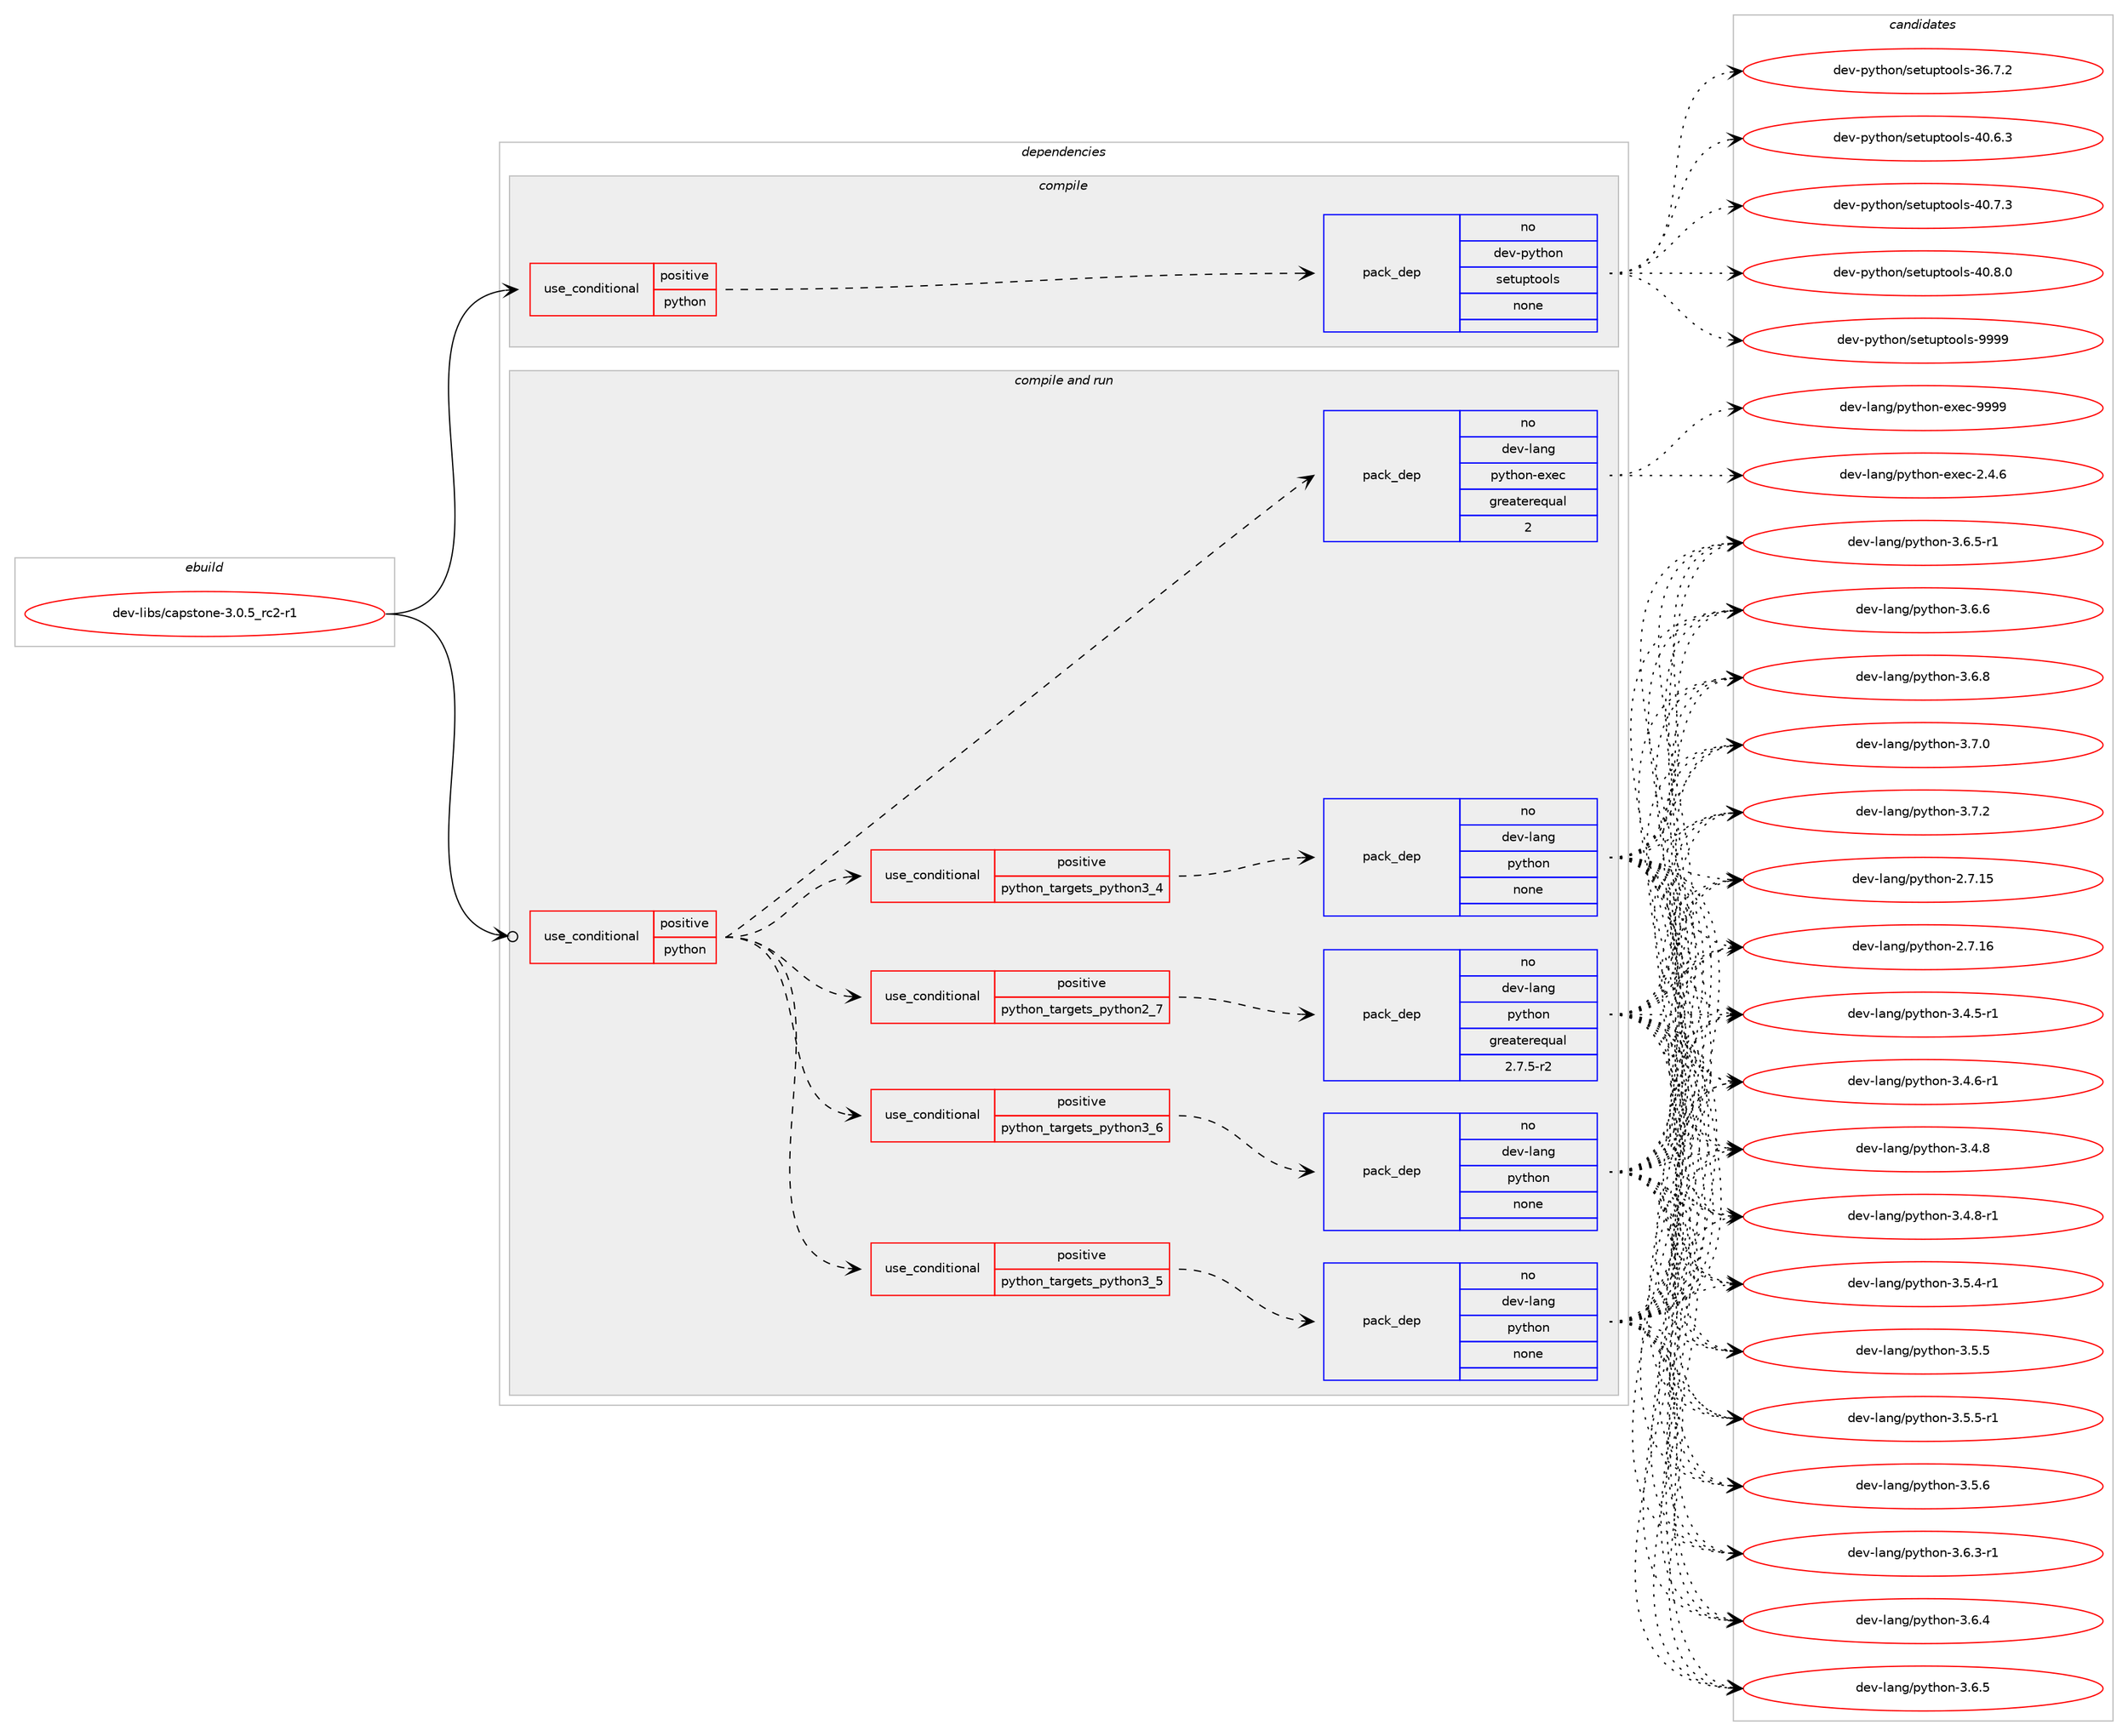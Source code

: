 digraph prolog {

# *************
# Graph options
# *************

newrank=true;
concentrate=true;
compound=true;
graph [rankdir=LR,fontname=Helvetica,fontsize=10,ranksep=1.5];#, ranksep=2.5, nodesep=0.2];
edge  [arrowhead=vee];
node  [fontname=Helvetica,fontsize=10];

# **********
# The ebuild
# **********

subgraph cluster_leftcol {
color=gray;
rank=same;
label=<<i>ebuild</i>>;
id [label="dev-libs/capstone-3.0.5_rc2-r1", color=red, width=4, href="../dev-libs/capstone-3.0.5_rc2-r1.svg"];
}

# ****************
# The dependencies
# ****************

subgraph cluster_midcol {
color=gray;
label=<<i>dependencies</i>>;
subgraph cluster_compile {
fillcolor="#eeeeee";
style=filled;
label=<<i>compile</i>>;
subgraph cond365366 {
dependency1364682 [label=<<TABLE BORDER="0" CELLBORDER="1" CELLSPACING="0" CELLPADDING="4"><TR><TD ROWSPAN="3" CELLPADDING="10">use_conditional</TD></TR><TR><TD>positive</TD></TR><TR><TD>python</TD></TR></TABLE>>, shape=none, color=red];
subgraph pack976649 {
dependency1364683 [label=<<TABLE BORDER="0" CELLBORDER="1" CELLSPACING="0" CELLPADDING="4" WIDTH="220"><TR><TD ROWSPAN="6" CELLPADDING="30">pack_dep</TD></TR><TR><TD WIDTH="110">no</TD></TR><TR><TD>dev-python</TD></TR><TR><TD>setuptools</TD></TR><TR><TD>none</TD></TR><TR><TD></TD></TR></TABLE>>, shape=none, color=blue];
}
dependency1364682:e -> dependency1364683:w [weight=20,style="dashed",arrowhead="vee"];
}
id:e -> dependency1364682:w [weight=20,style="solid",arrowhead="vee"];
}
subgraph cluster_compileandrun {
fillcolor="#eeeeee";
style=filled;
label=<<i>compile and run</i>>;
subgraph cond365367 {
dependency1364684 [label=<<TABLE BORDER="0" CELLBORDER="1" CELLSPACING="0" CELLPADDING="4"><TR><TD ROWSPAN="3" CELLPADDING="10">use_conditional</TD></TR><TR><TD>positive</TD></TR><TR><TD>python</TD></TR></TABLE>>, shape=none, color=red];
subgraph cond365368 {
dependency1364685 [label=<<TABLE BORDER="0" CELLBORDER="1" CELLSPACING="0" CELLPADDING="4"><TR><TD ROWSPAN="3" CELLPADDING="10">use_conditional</TD></TR><TR><TD>positive</TD></TR><TR><TD>python_targets_python2_7</TD></TR></TABLE>>, shape=none, color=red];
subgraph pack976650 {
dependency1364686 [label=<<TABLE BORDER="0" CELLBORDER="1" CELLSPACING="0" CELLPADDING="4" WIDTH="220"><TR><TD ROWSPAN="6" CELLPADDING="30">pack_dep</TD></TR><TR><TD WIDTH="110">no</TD></TR><TR><TD>dev-lang</TD></TR><TR><TD>python</TD></TR><TR><TD>greaterequal</TD></TR><TR><TD>2.7.5-r2</TD></TR></TABLE>>, shape=none, color=blue];
}
dependency1364685:e -> dependency1364686:w [weight=20,style="dashed",arrowhead="vee"];
}
dependency1364684:e -> dependency1364685:w [weight=20,style="dashed",arrowhead="vee"];
subgraph cond365369 {
dependency1364687 [label=<<TABLE BORDER="0" CELLBORDER="1" CELLSPACING="0" CELLPADDING="4"><TR><TD ROWSPAN="3" CELLPADDING="10">use_conditional</TD></TR><TR><TD>positive</TD></TR><TR><TD>python_targets_python3_4</TD></TR></TABLE>>, shape=none, color=red];
subgraph pack976651 {
dependency1364688 [label=<<TABLE BORDER="0" CELLBORDER="1" CELLSPACING="0" CELLPADDING="4" WIDTH="220"><TR><TD ROWSPAN="6" CELLPADDING="30">pack_dep</TD></TR><TR><TD WIDTH="110">no</TD></TR><TR><TD>dev-lang</TD></TR><TR><TD>python</TD></TR><TR><TD>none</TD></TR><TR><TD></TD></TR></TABLE>>, shape=none, color=blue];
}
dependency1364687:e -> dependency1364688:w [weight=20,style="dashed",arrowhead="vee"];
}
dependency1364684:e -> dependency1364687:w [weight=20,style="dashed",arrowhead="vee"];
subgraph cond365370 {
dependency1364689 [label=<<TABLE BORDER="0" CELLBORDER="1" CELLSPACING="0" CELLPADDING="4"><TR><TD ROWSPAN="3" CELLPADDING="10">use_conditional</TD></TR><TR><TD>positive</TD></TR><TR><TD>python_targets_python3_5</TD></TR></TABLE>>, shape=none, color=red];
subgraph pack976652 {
dependency1364690 [label=<<TABLE BORDER="0" CELLBORDER="1" CELLSPACING="0" CELLPADDING="4" WIDTH="220"><TR><TD ROWSPAN="6" CELLPADDING="30">pack_dep</TD></TR><TR><TD WIDTH="110">no</TD></TR><TR><TD>dev-lang</TD></TR><TR><TD>python</TD></TR><TR><TD>none</TD></TR><TR><TD></TD></TR></TABLE>>, shape=none, color=blue];
}
dependency1364689:e -> dependency1364690:w [weight=20,style="dashed",arrowhead="vee"];
}
dependency1364684:e -> dependency1364689:w [weight=20,style="dashed",arrowhead="vee"];
subgraph cond365371 {
dependency1364691 [label=<<TABLE BORDER="0" CELLBORDER="1" CELLSPACING="0" CELLPADDING="4"><TR><TD ROWSPAN="3" CELLPADDING="10">use_conditional</TD></TR><TR><TD>positive</TD></TR><TR><TD>python_targets_python3_6</TD></TR></TABLE>>, shape=none, color=red];
subgraph pack976653 {
dependency1364692 [label=<<TABLE BORDER="0" CELLBORDER="1" CELLSPACING="0" CELLPADDING="4" WIDTH="220"><TR><TD ROWSPAN="6" CELLPADDING="30">pack_dep</TD></TR><TR><TD WIDTH="110">no</TD></TR><TR><TD>dev-lang</TD></TR><TR><TD>python</TD></TR><TR><TD>none</TD></TR><TR><TD></TD></TR></TABLE>>, shape=none, color=blue];
}
dependency1364691:e -> dependency1364692:w [weight=20,style="dashed",arrowhead="vee"];
}
dependency1364684:e -> dependency1364691:w [weight=20,style="dashed",arrowhead="vee"];
subgraph pack976654 {
dependency1364693 [label=<<TABLE BORDER="0" CELLBORDER="1" CELLSPACING="0" CELLPADDING="4" WIDTH="220"><TR><TD ROWSPAN="6" CELLPADDING="30">pack_dep</TD></TR><TR><TD WIDTH="110">no</TD></TR><TR><TD>dev-lang</TD></TR><TR><TD>python-exec</TD></TR><TR><TD>greaterequal</TD></TR><TR><TD>2</TD></TR></TABLE>>, shape=none, color=blue];
}
dependency1364684:e -> dependency1364693:w [weight=20,style="dashed",arrowhead="vee"];
}
id:e -> dependency1364684:w [weight=20,style="solid",arrowhead="odotvee"];
}
subgraph cluster_run {
fillcolor="#eeeeee";
style=filled;
label=<<i>run</i>>;
}
}

# **************
# The candidates
# **************

subgraph cluster_choices {
rank=same;
color=gray;
label=<<i>candidates</i>>;

subgraph choice976649 {
color=black;
nodesep=1;
choice100101118451121211161041111104711510111611711211611111110811545515446554650 [label="dev-python/setuptools-36.7.2", color=red, width=4,href="../dev-python/setuptools-36.7.2.svg"];
choice100101118451121211161041111104711510111611711211611111110811545524846544651 [label="dev-python/setuptools-40.6.3", color=red, width=4,href="../dev-python/setuptools-40.6.3.svg"];
choice100101118451121211161041111104711510111611711211611111110811545524846554651 [label="dev-python/setuptools-40.7.3", color=red, width=4,href="../dev-python/setuptools-40.7.3.svg"];
choice100101118451121211161041111104711510111611711211611111110811545524846564648 [label="dev-python/setuptools-40.8.0", color=red, width=4,href="../dev-python/setuptools-40.8.0.svg"];
choice10010111845112121116104111110471151011161171121161111111081154557575757 [label="dev-python/setuptools-9999", color=red, width=4,href="../dev-python/setuptools-9999.svg"];
dependency1364683:e -> choice100101118451121211161041111104711510111611711211611111110811545515446554650:w [style=dotted,weight="100"];
dependency1364683:e -> choice100101118451121211161041111104711510111611711211611111110811545524846544651:w [style=dotted,weight="100"];
dependency1364683:e -> choice100101118451121211161041111104711510111611711211611111110811545524846554651:w [style=dotted,weight="100"];
dependency1364683:e -> choice100101118451121211161041111104711510111611711211611111110811545524846564648:w [style=dotted,weight="100"];
dependency1364683:e -> choice10010111845112121116104111110471151011161171121161111111081154557575757:w [style=dotted,weight="100"];
}
subgraph choice976650 {
color=black;
nodesep=1;
choice10010111845108971101034711212111610411111045504655464953 [label="dev-lang/python-2.7.15", color=red, width=4,href="../dev-lang/python-2.7.15.svg"];
choice10010111845108971101034711212111610411111045504655464954 [label="dev-lang/python-2.7.16", color=red, width=4,href="../dev-lang/python-2.7.16.svg"];
choice1001011184510897110103471121211161041111104551465246534511449 [label="dev-lang/python-3.4.5-r1", color=red, width=4,href="../dev-lang/python-3.4.5-r1.svg"];
choice1001011184510897110103471121211161041111104551465246544511449 [label="dev-lang/python-3.4.6-r1", color=red, width=4,href="../dev-lang/python-3.4.6-r1.svg"];
choice100101118451089711010347112121116104111110455146524656 [label="dev-lang/python-3.4.8", color=red, width=4,href="../dev-lang/python-3.4.8.svg"];
choice1001011184510897110103471121211161041111104551465246564511449 [label="dev-lang/python-3.4.8-r1", color=red, width=4,href="../dev-lang/python-3.4.8-r1.svg"];
choice1001011184510897110103471121211161041111104551465346524511449 [label="dev-lang/python-3.5.4-r1", color=red, width=4,href="../dev-lang/python-3.5.4-r1.svg"];
choice100101118451089711010347112121116104111110455146534653 [label="dev-lang/python-3.5.5", color=red, width=4,href="../dev-lang/python-3.5.5.svg"];
choice1001011184510897110103471121211161041111104551465346534511449 [label="dev-lang/python-3.5.5-r1", color=red, width=4,href="../dev-lang/python-3.5.5-r1.svg"];
choice100101118451089711010347112121116104111110455146534654 [label="dev-lang/python-3.5.6", color=red, width=4,href="../dev-lang/python-3.5.6.svg"];
choice1001011184510897110103471121211161041111104551465446514511449 [label="dev-lang/python-3.6.3-r1", color=red, width=4,href="../dev-lang/python-3.6.3-r1.svg"];
choice100101118451089711010347112121116104111110455146544652 [label="dev-lang/python-3.6.4", color=red, width=4,href="../dev-lang/python-3.6.4.svg"];
choice100101118451089711010347112121116104111110455146544653 [label="dev-lang/python-3.6.5", color=red, width=4,href="../dev-lang/python-3.6.5.svg"];
choice1001011184510897110103471121211161041111104551465446534511449 [label="dev-lang/python-3.6.5-r1", color=red, width=4,href="../dev-lang/python-3.6.5-r1.svg"];
choice100101118451089711010347112121116104111110455146544654 [label="dev-lang/python-3.6.6", color=red, width=4,href="../dev-lang/python-3.6.6.svg"];
choice100101118451089711010347112121116104111110455146544656 [label="dev-lang/python-3.6.8", color=red, width=4,href="../dev-lang/python-3.6.8.svg"];
choice100101118451089711010347112121116104111110455146554648 [label="dev-lang/python-3.7.0", color=red, width=4,href="../dev-lang/python-3.7.0.svg"];
choice100101118451089711010347112121116104111110455146554650 [label="dev-lang/python-3.7.2", color=red, width=4,href="../dev-lang/python-3.7.2.svg"];
dependency1364686:e -> choice10010111845108971101034711212111610411111045504655464953:w [style=dotted,weight="100"];
dependency1364686:e -> choice10010111845108971101034711212111610411111045504655464954:w [style=dotted,weight="100"];
dependency1364686:e -> choice1001011184510897110103471121211161041111104551465246534511449:w [style=dotted,weight="100"];
dependency1364686:e -> choice1001011184510897110103471121211161041111104551465246544511449:w [style=dotted,weight="100"];
dependency1364686:e -> choice100101118451089711010347112121116104111110455146524656:w [style=dotted,weight="100"];
dependency1364686:e -> choice1001011184510897110103471121211161041111104551465246564511449:w [style=dotted,weight="100"];
dependency1364686:e -> choice1001011184510897110103471121211161041111104551465346524511449:w [style=dotted,weight="100"];
dependency1364686:e -> choice100101118451089711010347112121116104111110455146534653:w [style=dotted,weight="100"];
dependency1364686:e -> choice1001011184510897110103471121211161041111104551465346534511449:w [style=dotted,weight="100"];
dependency1364686:e -> choice100101118451089711010347112121116104111110455146534654:w [style=dotted,weight="100"];
dependency1364686:e -> choice1001011184510897110103471121211161041111104551465446514511449:w [style=dotted,weight="100"];
dependency1364686:e -> choice100101118451089711010347112121116104111110455146544652:w [style=dotted,weight="100"];
dependency1364686:e -> choice100101118451089711010347112121116104111110455146544653:w [style=dotted,weight="100"];
dependency1364686:e -> choice1001011184510897110103471121211161041111104551465446534511449:w [style=dotted,weight="100"];
dependency1364686:e -> choice100101118451089711010347112121116104111110455146544654:w [style=dotted,weight="100"];
dependency1364686:e -> choice100101118451089711010347112121116104111110455146544656:w [style=dotted,weight="100"];
dependency1364686:e -> choice100101118451089711010347112121116104111110455146554648:w [style=dotted,weight="100"];
dependency1364686:e -> choice100101118451089711010347112121116104111110455146554650:w [style=dotted,weight="100"];
}
subgraph choice976651 {
color=black;
nodesep=1;
choice10010111845108971101034711212111610411111045504655464953 [label="dev-lang/python-2.7.15", color=red, width=4,href="../dev-lang/python-2.7.15.svg"];
choice10010111845108971101034711212111610411111045504655464954 [label="dev-lang/python-2.7.16", color=red, width=4,href="../dev-lang/python-2.7.16.svg"];
choice1001011184510897110103471121211161041111104551465246534511449 [label="dev-lang/python-3.4.5-r1", color=red, width=4,href="../dev-lang/python-3.4.5-r1.svg"];
choice1001011184510897110103471121211161041111104551465246544511449 [label="dev-lang/python-3.4.6-r1", color=red, width=4,href="../dev-lang/python-3.4.6-r1.svg"];
choice100101118451089711010347112121116104111110455146524656 [label="dev-lang/python-3.4.8", color=red, width=4,href="../dev-lang/python-3.4.8.svg"];
choice1001011184510897110103471121211161041111104551465246564511449 [label="dev-lang/python-3.4.8-r1", color=red, width=4,href="../dev-lang/python-3.4.8-r1.svg"];
choice1001011184510897110103471121211161041111104551465346524511449 [label="dev-lang/python-3.5.4-r1", color=red, width=4,href="../dev-lang/python-3.5.4-r1.svg"];
choice100101118451089711010347112121116104111110455146534653 [label="dev-lang/python-3.5.5", color=red, width=4,href="../dev-lang/python-3.5.5.svg"];
choice1001011184510897110103471121211161041111104551465346534511449 [label="dev-lang/python-3.5.5-r1", color=red, width=4,href="../dev-lang/python-3.5.5-r1.svg"];
choice100101118451089711010347112121116104111110455146534654 [label="dev-lang/python-3.5.6", color=red, width=4,href="../dev-lang/python-3.5.6.svg"];
choice1001011184510897110103471121211161041111104551465446514511449 [label="dev-lang/python-3.6.3-r1", color=red, width=4,href="../dev-lang/python-3.6.3-r1.svg"];
choice100101118451089711010347112121116104111110455146544652 [label="dev-lang/python-3.6.4", color=red, width=4,href="../dev-lang/python-3.6.4.svg"];
choice100101118451089711010347112121116104111110455146544653 [label="dev-lang/python-3.6.5", color=red, width=4,href="../dev-lang/python-3.6.5.svg"];
choice1001011184510897110103471121211161041111104551465446534511449 [label="dev-lang/python-3.6.5-r1", color=red, width=4,href="../dev-lang/python-3.6.5-r1.svg"];
choice100101118451089711010347112121116104111110455146544654 [label="dev-lang/python-3.6.6", color=red, width=4,href="../dev-lang/python-3.6.6.svg"];
choice100101118451089711010347112121116104111110455146544656 [label="dev-lang/python-3.6.8", color=red, width=4,href="../dev-lang/python-3.6.8.svg"];
choice100101118451089711010347112121116104111110455146554648 [label="dev-lang/python-3.7.0", color=red, width=4,href="../dev-lang/python-3.7.0.svg"];
choice100101118451089711010347112121116104111110455146554650 [label="dev-lang/python-3.7.2", color=red, width=4,href="../dev-lang/python-3.7.2.svg"];
dependency1364688:e -> choice10010111845108971101034711212111610411111045504655464953:w [style=dotted,weight="100"];
dependency1364688:e -> choice10010111845108971101034711212111610411111045504655464954:w [style=dotted,weight="100"];
dependency1364688:e -> choice1001011184510897110103471121211161041111104551465246534511449:w [style=dotted,weight="100"];
dependency1364688:e -> choice1001011184510897110103471121211161041111104551465246544511449:w [style=dotted,weight="100"];
dependency1364688:e -> choice100101118451089711010347112121116104111110455146524656:w [style=dotted,weight="100"];
dependency1364688:e -> choice1001011184510897110103471121211161041111104551465246564511449:w [style=dotted,weight="100"];
dependency1364688:e -> choice1001011184510897110103471121211161041111104551465346524511449:w [style=dotted,weight="100"];
dependency1364688:e -> choice100101118451089711010347112121116104111110455146534653:w [style=dotted,weight="100"];
dependency1364688:e -> choice1001011184510897110103471121211161041111104551465346534511449:w [style=dotted,weight="100"];
dependency1364688:e -> choice100101118451089711010347112121116104111110455146534654:w [style=dotted,weight="100"];
dependency1364688:e -> choice1001011184510897110103471121211161041111104551465446514511449:w [style=dotted,weight="100"];
dependency1364688:e -> choice100101118451089711010347112121116104111110455146544652:w [style=dotted,weight="100"];
dependency1364688:e -> choice100101118451089711010347112121116104111110455146544653:w [style=dotted,weight="100"];
dependency1364688:e -> choice1001011184510897110103471121211161041111104551465446534511449:w [style=dotted,weight="100"];
dependency1364688:e -> choice100101118451089711010347112121116104111110455146544654:w [style=dotted,weight="100"];
dependency1364688:e -> choice100101118451089711010347112121116104111110455146544656:w [style=dotted,weight="100"];
dependency1364688:e -> choice100101118451089711010347112121116104111110455146554648:w [style=dotted,weight="100"];
dependency1364688:e -> choice100101118451089711010347112121116104111110455146554650:w [style=dotted,weight="100"];
}
subgraph choice976652 {
color=black;
nodesep=1;
choice10010111845108971101034711212111610411111045504655464953 [label="dev-lang/python-2.7.15", color=red, width=4,href="../dev-lang/python-2.7.15.svg"];
choice10010111845108971101034711212111610411111045504655464954 [label="dev-lang/python-2.7.16", color=red, width=4,href="../dev-lang/python-2.7.16.svg"];
choice1001011184510897110103471121211161041111104551465246534511449 [label="dev-lang/python-3.4.5-r1", color=red, width=4,href="../dev-lang/python-3.4.5-r1.svg"];
choice1001011184510897110103471121211161041111104551465246544511449 [label="dev-lang/python-3.4.6-r1", color=red, width=4,href="../dev-lang/python-3.4.6-r1.svg"];
choice100101118451089711010347112121116104111110455146524656 [label="dev-lang/python-3.4.8", color=red, width=4,href="../dev-lang/python-3.4.8.svg"];
choice1001011184510897110103471121211161041111104551465246564511449 [label="dev-lang/python-3.4.8-r1", color=red, width=4,href="../dev-lang/python-3.4.8-r1.svg"];
choice1001011184510897110103471121211161041111104551465346524511449 [label="dev-lang/python-3.5.4-r1", color=red, width=4,href="../dev-lang/python-3.5.4-r1.svg"];
choice100101118451089711010347112121116104111110455146534653 [label="dev-lang/python-3.5.5", color=red, width=4,href="../dev-lang/python-3.5.5.svg"];
choice1001011184510897110103471121211161041111104551465346534511449 [label="dev-lang/python-3.5.5-r1", color=red, width=4,href="../dev-lang/python-3.5.5-r1.svg"];
choice100101118451089711010347112121116104111110455146534654 [label="dev-lang/python-3.5.6", color=red, width=4,href="../dev-lang/python-3.5.6.svg"];
choice1001011184510897110103471121211161041111104551465446514511449 [label="dev-lang/python-3.6.3-r1", color=red, width=4,href="../dev-lang/python-3.6.3-r1.svg"];
choice100101118451089711010347112121116104111110455146544652 [label="dev-lang/python-3.6.4", color=red, width=4,href="../dev-lang/python-3.6.4.svg"];
choice100101118451089711010347112121116104111110455146544653 [label="dev-lang/python-3.6.5", color=red, width=4,href="../dev-lang/python-3.6.5.svg"];
choice1001011184510897110103471121211161041111104551465446534511449 [label="dev-lang/python-3.6.5-r1", color=red, width=4,href="../dev-lang/python-3.6.5-r1.svg"];
choice100101118451089711010347112121116104111110455146544654 [label="dev-lang/python-3.6.6", color=red, width=4,href="../dev-lang/python-3.6.6.svg"];
choice100101118451089711010347112121116104111110455146544656 [label="dev-lang/python-3.6.8", color=red, width=4,href="../dev-lang/python-3.6.8.svg"];
choice100101118451089711010347112121116104111110455146554648 [label="dev-lang/python-3.7.0", color=red, width=4,href="../dev-lang/python-3.7.0.svg"];
choice100101118451089711010347112121116104111110455146554650 [label="dev-lang/python-3.7.2", color=red, width=4,href="../dev-lang/python-3.7.2.svg"];
dependency1364690:e -> choice10010111845108971101034711212111610411111045504655464953:w [style=dotted,weight="100"];
dependency1364690:e -> choice10010111845108971101034711212111610411111045504655464954:w [style=dotted,weight="100"];
dependency1364690:e -> choice1001011184510897110103471121211161041111104551465246534511449:w [style=dotted,weight="100"];
dependency1364690:e -> choice1001011184510897110103471121211161041111104551465246544511449:w [style=dotted,weight="100"];
dependency1364690:e -> choice100101118451089711010347112121116104111110455146524656:w [style=dotted,weight="100"];
dependency1364690:e -> choice1001011184510897110103471121211161041111104551465246564511449:w [style=dotted,weight="100"];
dependency1364690:e -> choice1001011184510897110103471121211161041111104551465346524511449:w [style=dotted,weight="100"];
dependency1364690:e -> choice100101118451089711010347112121116104111110455146534653:w [style=dotted,weight="100"];
dependency1364690:e -> choice1001011184510897110103471121211161041111104551465346534511449:w [style=dotted,weight="100"];
dependency1364690:e -> choice100101118451089711010347112121116104111110455146534654:w [style=dotted,weight="100"];
dependency1364690:e -> choice1001011184510897110103471121211161041111104551465446514511449:w [style=dotted,weight="100"];
dependency1364690:e -> choice100101118451089711010347112121116104111110455146544652:w [style=dotted,weight="100"];
dependency1364690:e -> choice100101118451089711010347112121116104111110455146544653:w [style=dotted,weight="100"];
dependency1364690:e -> choice1001011184510897110103471121211161041111104551465446534511449:w [style=dotted,weight="100"];
dependency1364690:e -> choice100101118451089711010347112121116104111110455146544654:w [style=dotted,weight="100"];
dependency1364690:e -> choice100101118451089711010347112121116104111110455146544656:w [style=dotted,weight="100"];
dependency1364690:e -> choice100101118451089711010347112121116104111110455146554648:w [style=dotted,weight="100"];
dependency1364690:e -> choice100101118451089711010347112121116104111110455146554650:w [style=dotted,weight="100"];
}
subgraph choice976653 {
color=black;
nodesep=1;
choice10010111845108971101034711212111610411111045504655464953 [label="dev-lang/python-2.7.15", color=red, width=4,href="../dev-lang/python-2.7.15.svg"];
choice10010111845108971101034711212111610411111045504655464954 [label="dev-lang/python-2.7.16", color=red, width=4,href="../dev-lang/python-2.7.16.svg"];
choice1001011184510897110103471121211161041111104551465246534511449 [label="dev-lang/python-3.4.5-r1", color=red, width=4,href="../dev-lang/python-3.4.5-r1.svg"];
choice1001011184510897110103471121211161041111104551465246544511449 [label="dev-lang/python-3.4.6-r1", color=red, width=4,href="../dev-lang/python-3.4.6-r1.svg"];
choice100101118451089711010347112121116104111110455146524656 [label="dev-lang/python-3.4.8", color=red, width=4,href="../dev-lang/python-3.4.8.svg"];
choice1001011184510897110103471121211161041111104551465246564511449 [label="dev-lang/python-3.4.8-r1", color=red, width=4,href="../dev-lang/python-3.4.8-r1.svg"];
choice1001011184510897110103471121211161041111104551465346524511449 [label="dev-lang/python-3.5.4-r1", color=red, width=4,href="../dev-lang/python-3.5.4-r1.svg"];
choice100101118451089711010347112121116104111110455146534653 [label="dev-lang/python-3.5.5", color=red, width=4,href="../dev-lang/python-3.5.5.svg"];
choice1001011184510897110103471121211161041111104551465346534511449 [label="dev-lang/python-3.5.5-r1", color=red, width=4,href="../dev-lang/python-3.5.5-r1.svg"];
choice100101118451089711010347112121116104111110455146534654 [label="dev-lang/python-3.5.6", color=red, width=4,href="../dev-lang/python-3.5.6.svg"];
choice1001011184510897110103471121211161041111104551465446514511449 [label="dev-lang/python-3.6.3-r1", color=red, width=4,href="../dev-lang/python-3.6.3-r1.svg"];
choice100101118451089711010347112121116104111110455146544652 [label="dev-lang/python-3.6.4", color=red, width=4,href="../dev-lang/python-3.6.4.svg"];
choice100101118451089711010347112121116104111110455146544653 [label="dev-lang/python-3.6.5", color=red, width=4,href="../dev-lang/python-3.6.5.svg"];
choice1001011184510897110103471121211161041111104551465446534511449 [label="dev-lang/python-3.6.5-r1", color=red, width=4,href="../dev-lang/python-3.6.5-r1.svg"];
choice100101118451089711010347112121116104111110455146544654 [label="dev-lang/python-3.6.6", color=red, width=4,href="../dev-lang/python-3.6.6.svg"];
choice100101118451089711010347112121116104111110455146544656 [label="dev-lang/python-3.6.8", color=red, width=4,href="../dev-lang/python-3.6.8.svg"];
choice100101118451089711010347112121116104111110455146554648 [label="dev-lang/python-3.7.0", color=red, width=4,href="../dev-lang/python-3.7.0.svg"];
choice100101118451089711010347112121116104111110455146554650 [label="dev-lang/python-3.7.2", color=red, width=4,href="../dev-lang/python-3.7.2.svg"];
dependency1364692:e -> choice10010111845108971101034711212111610411111045504655464953:w [style=dotted,weight="100"];
dependency1364692:e -> choice10010111845108971101034711212111610411111045504655464954:w [style=dotted,weight="100"];
dependency1364692:e -> choice1001011184510897110103471121211161041111104551465246534511449:w [style=dotted,weight="100"];
dependency1364692:e -> choice1001011184510897110103471121211161041111104551465246544511449:w [style=dotted,weight="100"];
dependency1364692:e -> choice100101118451089711010347112121116104111110455146524656:w [style=dotted,weight="100"];
dependency1364692:e -> choice1001011184510897110103471121211161041111104551465246564511449:w [style=dotted,weight="100"];
dependency1364692:e -> choice1001011184510897110103471121211161041111104551465346524511449:w [style=dotted,weight="100"];
dependency1364692:e -> choice100101118451089711010347112121116104111110455146534653:w [style=dotted,weight="100"];
dependency1364692:e -> choice1001011184510897110103471121211161041111104551465346534511449:w [style=dotted,weight="100"];
dependency1364692:e -> choice100101118451089711010347112121116104111110455146534654:w [style=dotted,weight="100"];
dependency1364692:e -> choice1001011184510897110103471121211161041111104551465446514511449:w [style=dotted,weight="100"];
dependency1364692:e -> choice100101118451089711010347112121116104111110455146544652:w [style=dotted,weight="100"];
dependency1364692:e -> choice100101118451089711010347112121116104111110455146544653:w [style=dotted,weight="100"];
dependency1364692:e -> choice1001011184510897110103471121211161041111104551465446534511449:w [style=dotted,weight="100"];
dependency1364692:e -> choice100101118451089711010347112121116104111110455146544654:w [style=dotted,weight="100"];
dependency1364692:e -> choice100101118451089711010347112121116104111110455146544656:w [style=dotted,weight="100"];
dependency1364692:e -> choice100101118451089711010347112121116104111110455146554648:w [style=dotted,weight="100"];
dependency1364692:e -> choice100101118451089711010347112121116104111110455146554650:w [style=dotted,weight="100"];
}
subgraph choice976654 {
color=black;
nodesep=1;
choice1001011184510897110103471121211161041111104510112010199455046524654 [label="dev-lang/python-exec-2.4.6", color=red, width=4,href="../dev-lang/python-exec-2.4.6.svg"];
choice10010111845108971101034711212111610411111045101120101994557575757 [label="dev-lang/python-exec-9999", color=red, width=4,href="../dev-lang/python-exec-9999.svg"];
dependency1364693:e -> choice1001011184510897110103471121211161041111104510112010199455046524654:w [style=dotted,weight="100"];
dependency1364693:e -> choice10010111845108971101034711212111610411111045101120101994557575757:w [style=dotted,weight="100"];
}
}

}
